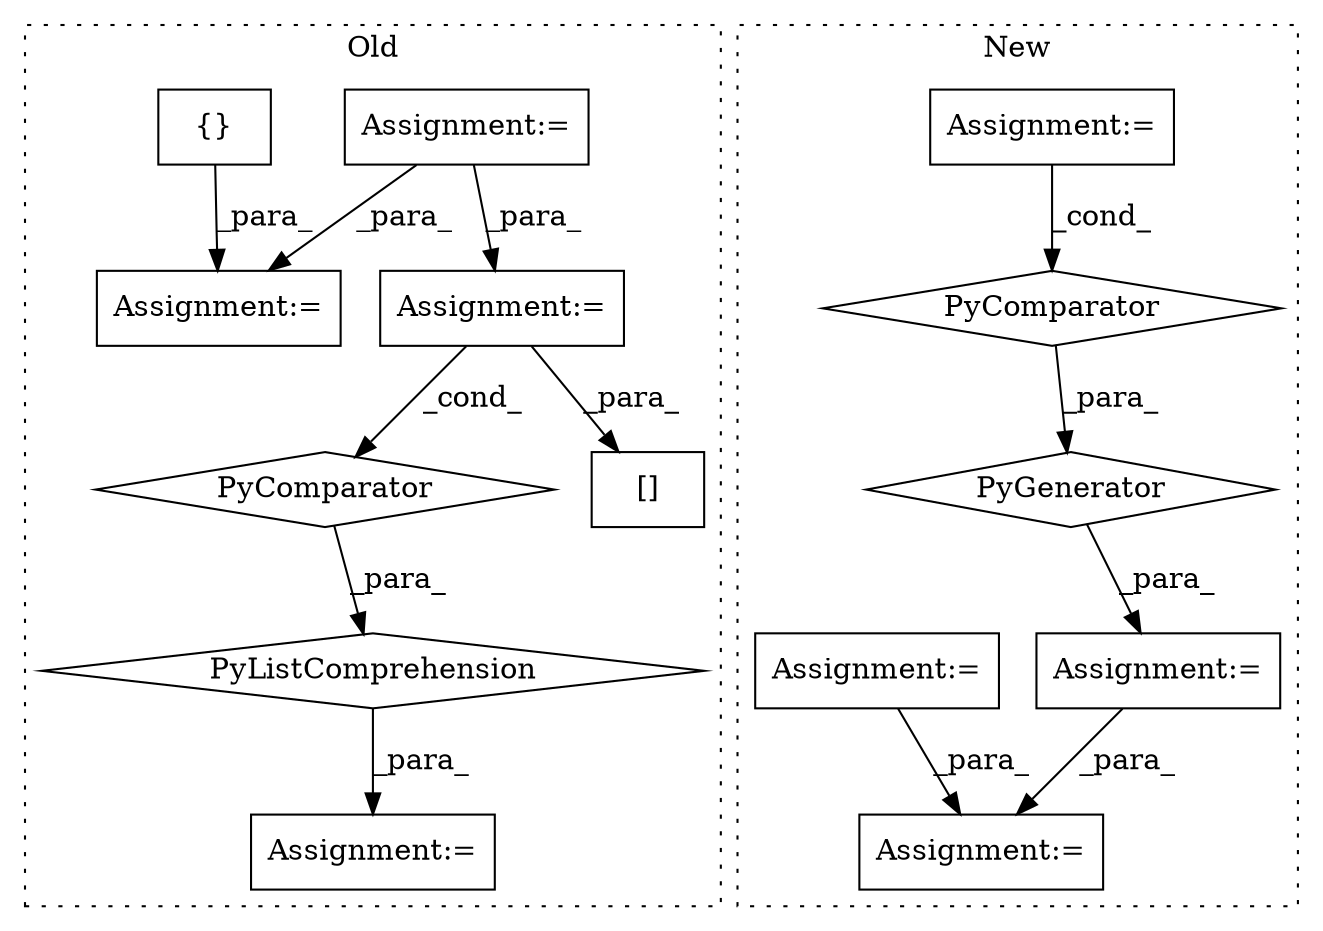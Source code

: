 digraph G {
subgraph cluster0 {
1 [label="PyComparator" a="113" s="8465" l="25" shape="diamond"];
4 [label="PyListComprehension" a="109" s="8391" l="107" shape="diamond"];
6 [label="Assignment:=" a="7" s="8465" l="25" shape="box"];
7 [label="Assignment:=" a="7" s="8379" l="12" shape="box"];
9 [label="Assignment:=" a="7" s="8303" l="1" shape="box"];
10 [label="Assignment:=" a="7" s="8510" l="12" shape="box"];
12 [label="[]" a="2" s="8391,8406" l="12,1" shape="box"];
13 [label="{}" a="4" s="8070" l="2" shape="box"];
label = "Old";
style="dotted";
}
subgraph cluster1 {
2 [label="PyGenerator" a="107" s="5792" l="115" shape="diamond"];
3 [label="PyComparator" a="113" s="5871" l="30" shape="diamond"];
5 [label="Assignment:=" a="7" s="5871" l="30" shape="box"];
8 [label="Assignment:=" a="7" s="6270" l="1" shape="box"];
11 [label="Assignment:=" a="7" s="5352" l="12" shape="box"];
14 [label="Assignment:=" a="7" s="5771" l="1" shape="box"];
label = "New";
style="dotted";
}
1 -> 4 [label="_para_"];
2 -> 14 [label="_para_"];
3 -> 2 [label="_para_"];
4 -> 7 [label="_para_"];
5 -> 3 [label="_cond_"];
6 -> 12 [label="_para_"];
6 -> 1 [label="_cond_"];
9 -> 10 [label="_para_"];
9 -> 6 [label="_para_"];
11 -> 8 [label="_para_"];
13 -> 10 [label="_para_"];
14 -> 8 [label="_para_"];
}